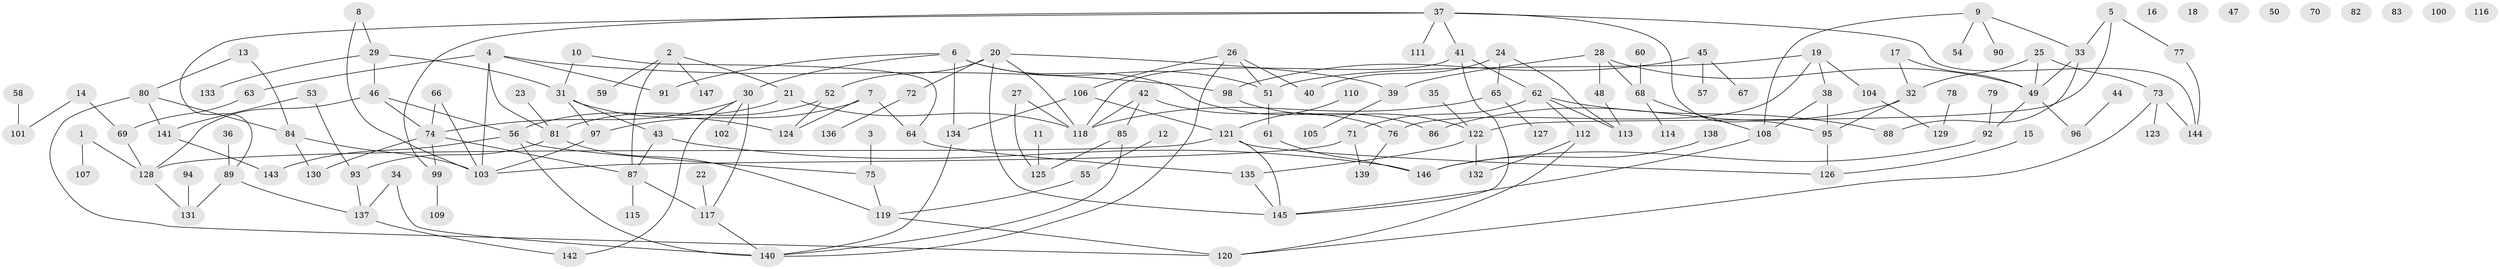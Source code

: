 // Generated by graph-tools (version 1.1) at 2025/49/03/09/25 03:49:03]
// undirected, 147 vertices, 193 edges
graph export_dot {
graph [start="1"]
  node [color=gray90,style=filled];
  1;
  2;
  3;
  4;
  5;
  6;
  7;
  8;
  9;
  10;
  11;
  12;
  13;
  14;
  15;
  16;
  17;
  18;
  19;
  20;
  21;
  22;
  23;
  24;
  25;
  26;
  27;
  28;
  29;
  30;
  31;
  32;
  33;
  34;
  35;
  36;
  37;
  38;
  39;
  40;
  41;
  42;
  43;
  44;
  45;
  46;
  47;
  48;
  49;
  50;
  51;
  52;
  53;
  54;
  55;
  56;
  57;
  58;
  59;
  60;
  61;
  62;
  63;
  64;
  65;
  66;
  67;
  68;
  69;
  70;
  71;
  72;
  73;
  74;
  75;
  76;
  77;
  78;
  79;
  80;
  81;
  82;
  83;
  84;
  85;
  86;
  87;
  88;
  89;
  90;
  91;
  92;
  93;
  94;
  95;
  96;
  97;
  98;
  99;
  100;
  101;
  102;
  103;
  104;
  105;
  106;
  107;
  108;
  109;
  110;
  111;
  112;
  113;
  114;
  115;
  116;
  117;
  118;
  119;
  120;
  121;
  122;
  123;
  124;
  125;
  126;
  127;
  128;
  129;
  130;
  131;
  132;
  133;
  134;
  135;
  136;
  137;
  138;
  139;
  140;
  141;
  142;
  143;
  144;
  145;
  146;
  147;
  1 -- 107;
  1 -- 128;
  2 -- 21;
  2 -- 59;
  2 -- 87;
  2 -- 147;
  3 -- 75;
  4 -- 63;
  4 -- 81;
  4 -- 91;
  4 -- 98;
  4 -- 103;
  5 -- 33;
  5 -- 77;
  5 -- 122;
  6 -- 30;
  6 -- 51;
  6 -- 86;
  6 -- 91;
  6 -- 134;
  7 -- 64;
  7 -- 97;
  7 -- 124;
  8 -- 29;
  8 -- 103;
  9 -- 33;
  9 -- 54;
  9 -- 90;
  9 -- 108;
  10 -- 31;
  10 -- 64;
  11 -- 125;
  12 -- 55;
  13 -- 80;
  13 -- 84;
  14 -- 69;
  14 -- 101;
  15 -- 126;
  17 -- 32;
  17 -- 49;
  19 -- 38;
  19 -- 51;
  19 -- 76;
  19 -- 104;
  20 -- 39;
  20 -- 52;
  20 -- 72;
  20 -- 118;
  20 -- 145;
  21 -- 56;
  21 -- 118;
  22 -- 117;
  23 -- 81;
  24 -- 40;
  24 -- 65;
  24 -- 113;
  25 -- 32;
  25 -- 49;
  25 -- 73;
  26 -- 40;
  26 -- 51;
  26 -- 106;
  26 -- 140;
  27 -- 118;
  27 -- 125;
  28 -- 39;
  28 -- 48;
  28 -- 49;
  28 -- 68;
  29 -- 31;
  29 -- 46;
  29 -- 133;
  30 -- 74;
  30 -- 102;
  30 -- 117;
  30 -- 142;
  31 -- 43;
  31 -- 97;
  31 -- 124;
  32 -- 86;
  32 -- 95;
  33 -- 49;
  33 -- 88;
  34 -- 137;
  34 -- 140;
  35 -- 122;
  36 -- 89;
  37 -- 41;
  37 -- 89;
  37 -- 95;
  37 -- 99;
  37 -- 111;
  37 -- 144;
  38 -- 95;
  38 -- 108;
  39 -- 105;
  41 -- 62;
  41 -- 118;
  41 -- 145;
  42 -- 76;
  42 -- 85;
  42 -- 118;
  43 -- 87;
  43 -- 146;
  44 -- 96;
  45 -- 57;
  45 -- 67;
  45 -- 98;
  46 -- 56;
  46 -- 74;
  46 -- 128;
  48 -- 113;
  49 -- 92;
  49 -- 96;
  51 -- 61;
  52 -- 81;
  52 -- 124;
  53 -- 93;
  53 -- 141;
  55 -- 119;
  56 -- 75;
  56 -- 140;
  56 -- 143;
  58 -- 101;
  60 -- 68;
  61 -- 146;
  62 -- 71;
  62 -- 88;
  62 -- 112;
  62 -- 113;
  63 -- 69;
  64 -- 135;
  65 -- 118;
  65 -- 127;
  66 -- 74;
  66 -- 103;
  68 -- 108;
  68 -- 114;
  69 -- 128;
  71 -- 103;
  71 -- 139;
  72 -- 136;
  73 -- 120;
  73 -- 123;
  73 -- 144;
  74 -- 87;
  74 -- 99;
  74 -- 130;
  75 -- 119;
  76 -- 139;
  77 -- 144;
  78 -- 129;
  79 -- 92;
  80 -- 84;
  80 -- 120;
  80 -- 141;
  81 -- 93;
  81 -- 119;
  84 -- 103;
  84 -- 130;
  85 -- 125;
  85 -- 140;
  87 -- 115;
  87 -- 117;
  89 -- 131;
  89 -- 137;
  92 -- 146;
  93 -- 137;
  94 -- 131;
  95 -- 126;
  97 -- 103;
  98 -- 122;
  99 -- 109;
  104 -- 129;
  106 -- 121;
  106 -- 134;
  108 -- 145;
  110 -- 121;
  112 -- 120;
  112 -- 132;
  117 -- 140;
  119 -- 120;
  121 -- 126;
  121 -- 128;
  121 -- 145;
  122 -- 132;
  122 -- 135;
  128 -- 131;
  134 -- 140;
  135 -- 145;
  137 -- 142;
  138 -- 146;
  141 -- 143;
}
